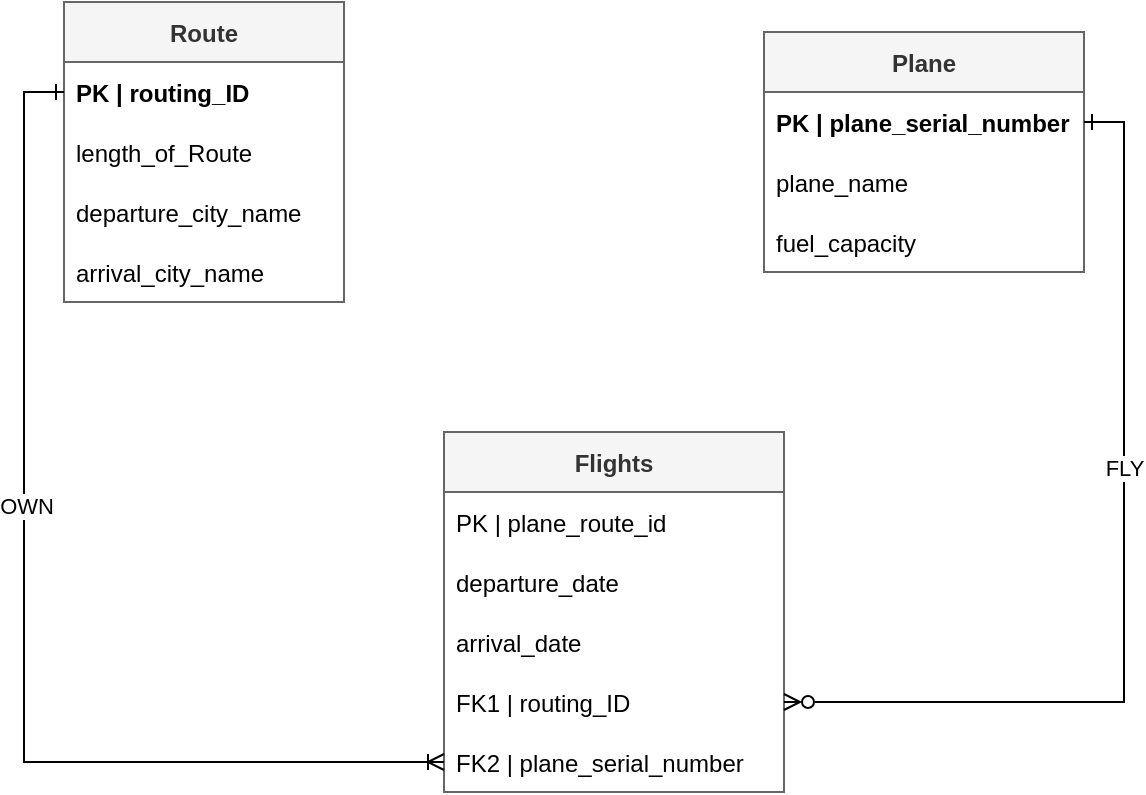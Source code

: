 <mxfile version="20.3.0" type="device"><diagram id="r2U6NAQYIJGi_hJrBLmH" name="Page-1"><mxGraphModel dx="873" dy="611" grid="1" gridSize="10" guides="1" tooltips="1" connect="1" arrows="1" fold="1" page="1" pageScale="1" pageWidth="850" pageHeight="1100" math="0" shadow="0"><root><mxCell id="0"/><mxCell id="1" parent="0"/><mxCell id="UXD8TShAXZI2YsXseRCs-1" value="Route" style="swimlane;fontStyle=1;childLayout=stackLayout;horizontal=1;startSize=30;horizontalStack=0;resizeParent=1;resizeParentMax=0;resizeLast=0;collapsible=1;marginBottom=0;fillColor=#f5f5f5;fontColor=#333333;strokeColor=#666666;" parent="1" vertex="1"><mxGeometry x="140" y="85" width="140" height="150" as="geometry"/></mxCell><mxCell id="UXD8TShAXZI2YsXseRCs-2" value="PK | routing_ID" style="text;strokeColor=none;fillColor=none;align=left;verticalAlign=middle;spacingLeft=4;spacingRight=4;overflow=hidden;points=[[0,0.5],[1,0.5]];portConstraint=eastwest;rotatable=0;fontStyle=1" parent="UXD8TShAXZI2YsXseRCs-1" vertex="1"><mxGeometry y="30" width="140" height="30" as="geometry"/></mxCell><mxCell id="UXD8TShAXZI2YsXseRCs-3" value="length_of_Route" style="text;strokeColor=none;fillColor=none;align=left;verticalAlign=middle;spacingLeft=4;spacingRight=4;overflow=hidden;points=[[0,0.5],[1,0.5]];portConstraint=eastwest;rotatable=0;" parent="UXD8TShAXZI2YsXseRCs-1" vertex="1"><mxGeometry y="60" width="140" height="30" as="geometry"/></mxCell><mxCell id="UXD8TShAXZI2YsXseRCs-4" value="departure_city_name" style="text;strokeColor=none;fillColor=none;align=left;verticalAlign=middle;spacingLeft=4;spacingRight=4;overflow=hidden;points=[[0,0.5],[1,0.5]];portConstraint=eastwest;rotatable=0;" parent="UXD8TShAXZI2YsXseRCs-1" vertex="1"><mxGeometry y="90" width="140" height="30" as="geometry"/></mxCell><mxCell id="UXD8TShAXZI2YsXseRCs-11" value="arrival_city_name" style="text;strokeColor=none;fillColor=none;align=left;verticalAlign=middle;spacingLeft=4;spacingRight=4;overflow=hidden;points=[[0,0.5],[1,0.5]];portConstraint=eastwest;rotatable=0;" parent="UXD8TShAXZI2YsXseRCs-1" vertex="1"><mxGeometry y="120" width="140" height="30" as="geometry"/></mxCell><mxCell id="UXD8TShAXZI2YsXseRCs-7" value="Plane" style="swimlane;fontStyle=1;childLayout=stackLayout;horizontal=1;startSize=30;horizontalStack=0;resizeParent=1;resizeParentMax=0;resizeLast=0;collapsible=1;marginBottom=0;fillColor=#f5f5f5;fontColor=#333333;strokeColor=#666666;" parent="1" vertex="1"><mxGeometry x="490" y="100" width="160" height="120" as="geometry"/></mxCell><mxCell id="UXD8TShAXZI2YsXseRCs-8" value="PK | plane_serial_number" style="text;strokeColor=none;fillColor=none;align=left;verticalAlign=middle;spacingLeft=4;spacingRight=4;overflow=hidden;points=[[0,0.5],[1,0.5]];portConstraint=eastwest;rotatable=0;fontStyle=1" parent="UXD8TShAXZI2YsXseRCs-7" vertex="1"><mxGeometry y="30" width="160" height="30" as="geometry"/></mxCell><mxCell id="UXD8TShAXZI2YsXseRCs-9" value="plane_name" style="text;strokeColor=none;fillColor=none;align=left;verticalAlign=middle;spacingLeft=4;spacingRight=4;overflow=hidden;points=[[0,0.5],[1,0.5]];portConstraint=eastwest;rotatable=0;" parent="UXD8TShAXZI2YsXseRCs-7" vertex="1"><mxGeometry y="60" width="160" height="30" as="geometry"/></mxCell><mxCell id="UXD8TShAXZI2YsXseRCs-10" value="fuel_capacity" style="text;strokeColor=none;fillColor=none;align=left;verticalAlign=middle;spacingLeft=4;spacingRight=4;overflow=hidden;points=[[0,0.5],[1,0.5]];portConstraint=eastwest;rotatable=0;" parent="UXD8TShAXZI2YsXseRCs-7" vertex="1"><mxGeometry y="90" width="160" height="30" as="geometry"/></mxCell><mxCell id="UXD8TShAXZI2YsXseRCs-12" value="Flights" style="swimlane;fontStyle=1;childLayout=stackLayout;horizontal=1;startSize=30;horizontalStack=0;resizeParent=1;resizeParentMax=0;resizeLast=0;collapsible=1;marginBottom=0;fillColor=#f5f5f5;fontColor=#333333;strokeColor=#666666;" parent="1" vertex="1"><mxGeometry x="330" y="300" width="170" height="180" as="geometry"/></mxCell><mxCell id="UXD8TShAXZI2YsXseRCs-13" value="PK | plane_route_id" style="text;strokeColor=none;fillColor=none;align=left;verticalAlign=middle;spacingLeft=4;spacingRight=4;overflow=hidden;points=[[0,0.5],[1,0.5]];portConstraint=eastwest;rotatable=0;" parent="UXD8TShAXZI2YsXseRCs-12" vertex="1"><mxGeometry y="30" width="170" height="30" as="geometry"/></mxCell><mxCell id="UXD8TShAXZI2YsXseRCs-14" value="departure_date" style="text;strokeColor=none;fillColor=none;align=left;verticalAlign=middle;spacingLeft=4;spacingRight=4;overflow=hidden;points=[[0,0.5],[1,0.5]];portConstraint=eastwest;rotatable=0;" parent="UXD8TShAXZI2YsXseRCs-12" vertex="1"><mxGeometry y="60" width="170" height="30" as="geometry"/></mxCell><mxCell id="UXD8TShAXZI2YsXseRCs-15" value="arrival_date" style="text;strokeColor=none;fillColor=none;align=left;verticalAlign=middle;spacingLeft=4;spacingRight=4;overflow=hidden;points=[[0,0.5],[1,0.5]];portConstraint=eastwest;rotatable=0;" parent="UXD8TShAXZI2YsXseRCs-12" vertex="1"><mxGeometry y="90" width="170" height="30" as="geometry"/></mxCell><mxCell id="UXD8TShAXZI2YsXseRCs-16" value="FK1 | routing_ID " style="text;strokeColor=none;fillColor=none;align=left;verticalAlign=middle;spacingLeft=4;spacingRight=4;overflow=hidden;points=[[0,0.5],[1,0.5]];portConstraint=eastwest;rotatable=0;" parent="UXD8TShAXZI2YsXseRCs-12" vertex="1"><mxGeometry y="120" width="170" height="30" as="geometry"/></mxCell><mxCell id="UXD8TShAXZI2YsXseRCs-17" value="FK2 | plane_serial_number" style="text;strokeColor=none;fillColor=none;align=left;verticalAlign=middle;spacingLeft=4;spacingRight=4;overflow=hidden;points=[[0,0.5],[1,0.5]];portConstraint=eastwest;rotatable=0;" parent="UXD8TShAXZI2YsXseRCs-12" vertex="1"><mxGeometry y="150" width="170" height="30" as="geometry"/></mxCell><mxCell id="UXD8TShAXZI2YsXseRCs-23" style="edgeStyle=orthogonalEdgeStyle;rounded=0;orthogonalLoop=1;jettySize=auto;html=1;exitX=1;exitY=0.5;exitDx=0;exitDy=0;startArrow=ERone;startFill=0;endArrow=ERzeroToMany;endFill=0;" parent="1" source="UXD8TShAXZI2YsXseRCs-8" target="UXD8TShAXZI2YsXseRCs-16" edge="1"><mxGeometry relative="1" as="geometry"/></mxCell><mxCell id="UXD8TShAXZI2YsXseRCs-26" value="FLY" style="edgeLabel;html=1;align=center;verticalAlign=middle;resizable=0;points=[];" parent="UXD8TShAXZI2YsXseRCs-23" vertex="1" connectable="0"><mxGeometry x="-0.202" relative="1" as="geometry"><mxPoint y="1" as="offset"/></mxGeometry></mxCell><mxCell id="UXD8TShAXZI2YsXseRCs-24" style="edgeStyle=orthogonalEdgeStyle;rounded=0;orthogonalLoop=1;jettySize=auto;html=1;exitX=0;exitY=0.5;exitDx=0;exitDy=0;startArrow=ERone;startFill=0;endArrow=ERoneToMany;endFill=0;" parent="1" source="UXD8TShAXZI2YsXseRCs-2" target="UXD8TShAXZI2YsXseRCs-17" edge="1"><mxGeometry relative="1" as="geometry"/></mxCell><mxCell id="UXD8TShAXZI2YsXseRCs-25" value="OWN" style="edgeLabel;html=1;align=center;verticalAlign=middle;resizable=0;points=[];" parent="UXD8TShAXZI2YsXseRCs-24" vertex="1" connectable="0"><mxGeometry x="-0.202" y="1" relative="1" as="geometry"><mxPoint y="1" as="offset"/></mxGeometry></mxCell></root></mxGraphModel></diagram></mxfile>